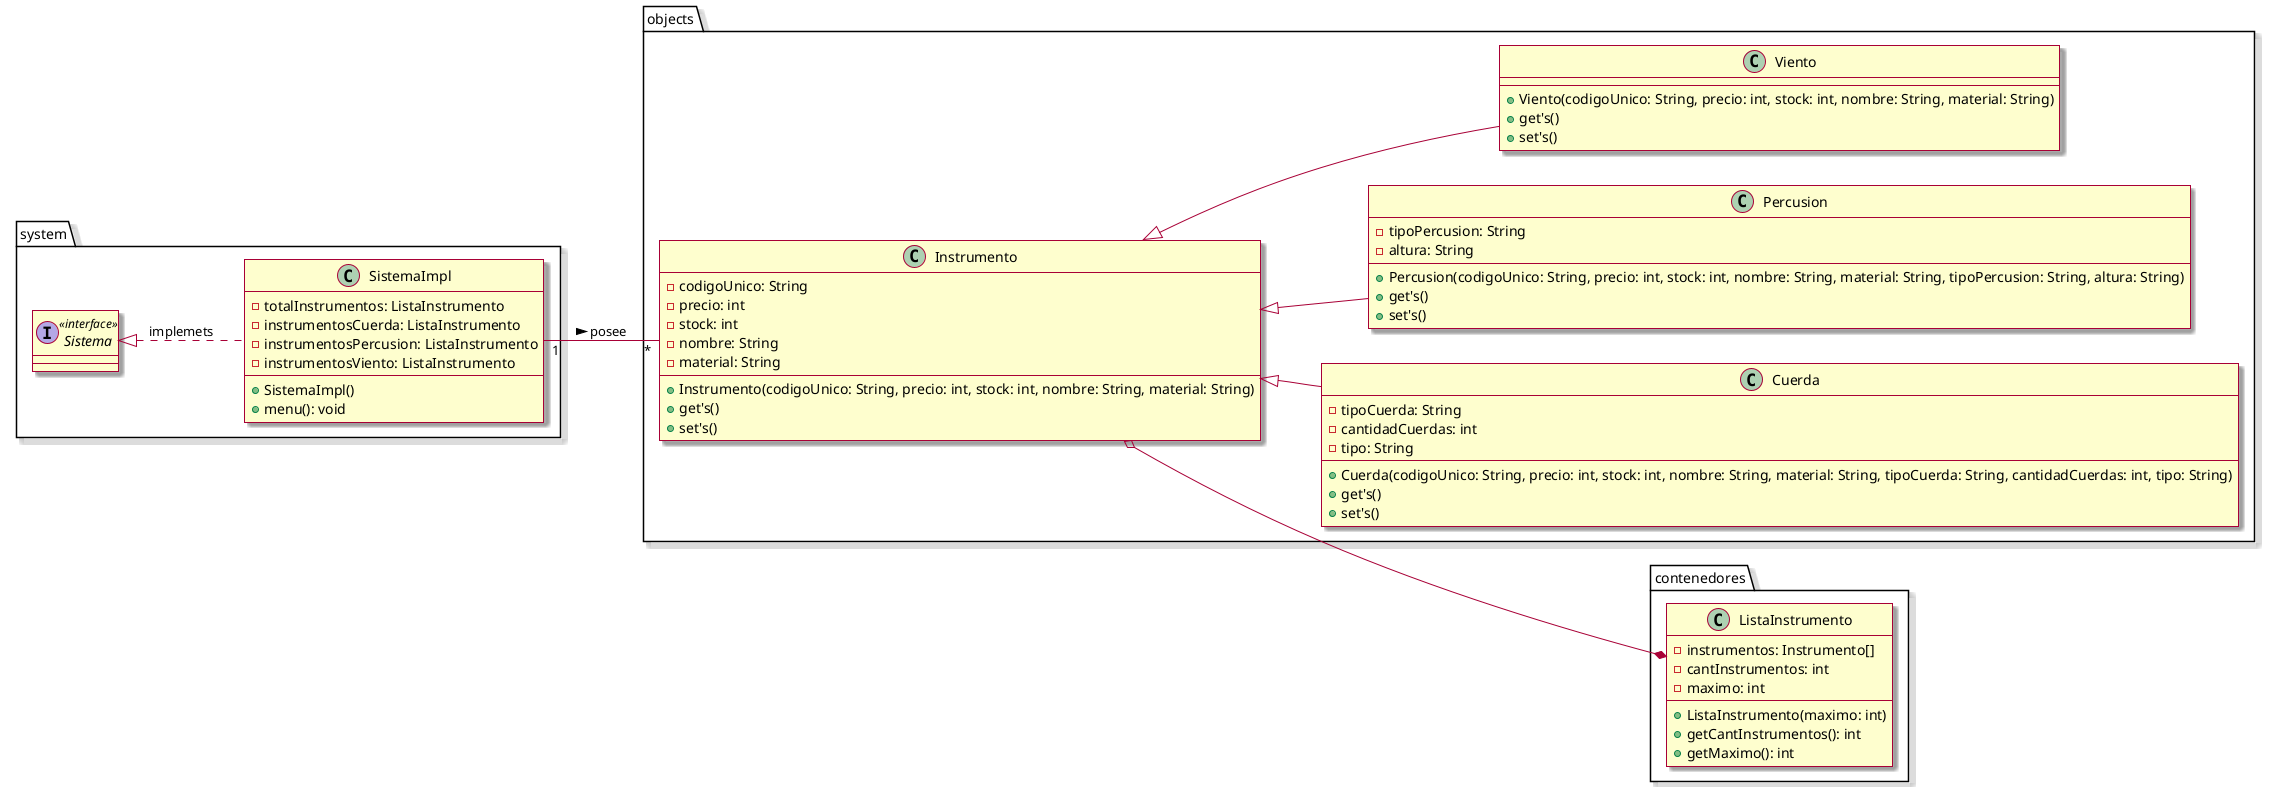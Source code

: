 @startuml
left to right direction
skin rose

package objects{
    Class Instrumento{
        -codigoUnico: String
        -precio: int
        -stock: int
        -nombre: String
        -material: String

        +Instrumento(codigoUnico: String, precio: int, stock: int, nombre: String, material: String)
        +get's()
        +set's()
    }

    Class Cuerda{
        -tipoCuerda: String
        -cantidadCuerdas: int
        -tipo: String

        +Cuerda(codigoUnico: String, precio: int, stock: int, nombre: String, material: String, tipoCuerda: String, cantidadCuerdas: int, tipo: String)
        +get's()
        +set's()
    }

    Class Percusion{
        -tipoPercusion: String
        -altura: String

        +Percusion(codigoUnico: String, precio: int, stock: int, nombre: String, material: String, tipoPercusion: String, altura: String)
        +get's()
        +set's()
    }

    Class Viento{
        +Viento(codigoUnico: String, precio: int, stock: int, nombre: String, material: String)
        +get's()
        +set's()
    }
}

Instrumento^--Cuerda
Instrumento^--Percusion
Instrumento^--Viento

package contenedores{
    Class ListaInstrumento{
        -instrumentos: Instrumento[]
        -cantInstrumentos: int
        -maximo: int

        +ListaInstrumento(maximo: int)
        +getCantInstrumentos(): int
        +getMaximo(): int
    }
}

Instrumento o--* ListaInstrumento

package system{
    interface Sistema <<interface>>{}

    Class SistemaImpl{
        -totalInstrumentos: ListaInstrumento
        -instrumentosCuerda: ListaInstrumento
        -instrumentosPercusion: ListaInstrumento
        -instrumentosViento: ListaInstrumento

        +SistemaImpl()
        +menu(): void
    }
}

Sistema^..SistemaImpl: implemets
SistemaImpl"1"--"*"Instrumento:  posee >
@enduml